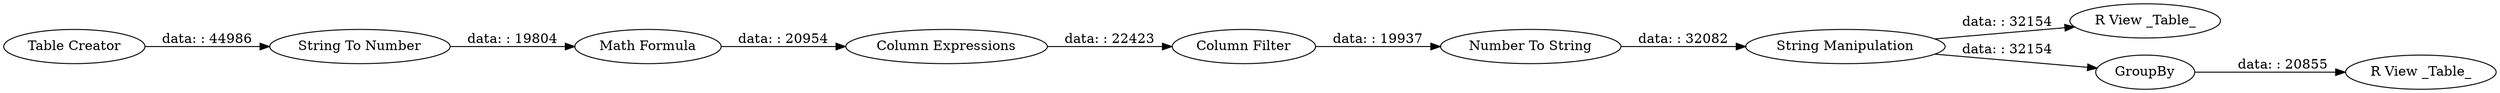digraph {
	"-1991477946490945882_551" [label="Column Expressions"]
	"-1991477946490945882_552" [label="Column Filter"]
	"-1991477946490945882_550" [label="Math Formula"]
	"6226066763051834884_555" [label="R View _Table_"]
	"6226066763051834884_1" [label="Table Creator"]
	"6226066763051834884_556" [label=GroupBy]
	"6226066763051834884_557" [label="R View _Table_"]
	"-1991477946490945882_549" [label="String To Number"]
	"-1991477946490945882_554" [label="String Manipulation"]
	"-1991477946490945882_553" [label="Number To String"]
	"-1991477946490945882_549" -> "-1991477946490945882_550" [label="data: : 19804"]
	"-1991477946490945882_553" -> "-1991477946490945882_554" [label="data: : 32082"]
	"-1991477946490945882_550" -> "-1991477946490945882_551" [label="data: : 20954"]
	"-1991477946490945882_554" -> "6226066763051834884_556" [label="data: : 32154"]
	"6226066763051834884_556" -> "6226066763051834884_557" [label="data: : 20855"]
	"-1991477946490945882_551" -> "-1991477946490945882_552" [label="data: : 22423"]
	"-1991477946490945882_552" -> "-1991477946490945882_553" [label="data: : 19937"]
	"-1991477946490945882_554" -> "6226066763051834884_555" [label="data: : 32154"]
	"6226066763051834884_1" -> "-1991477946490945882_549" [label="data: : 44986"]
	rankdir=LR
}
